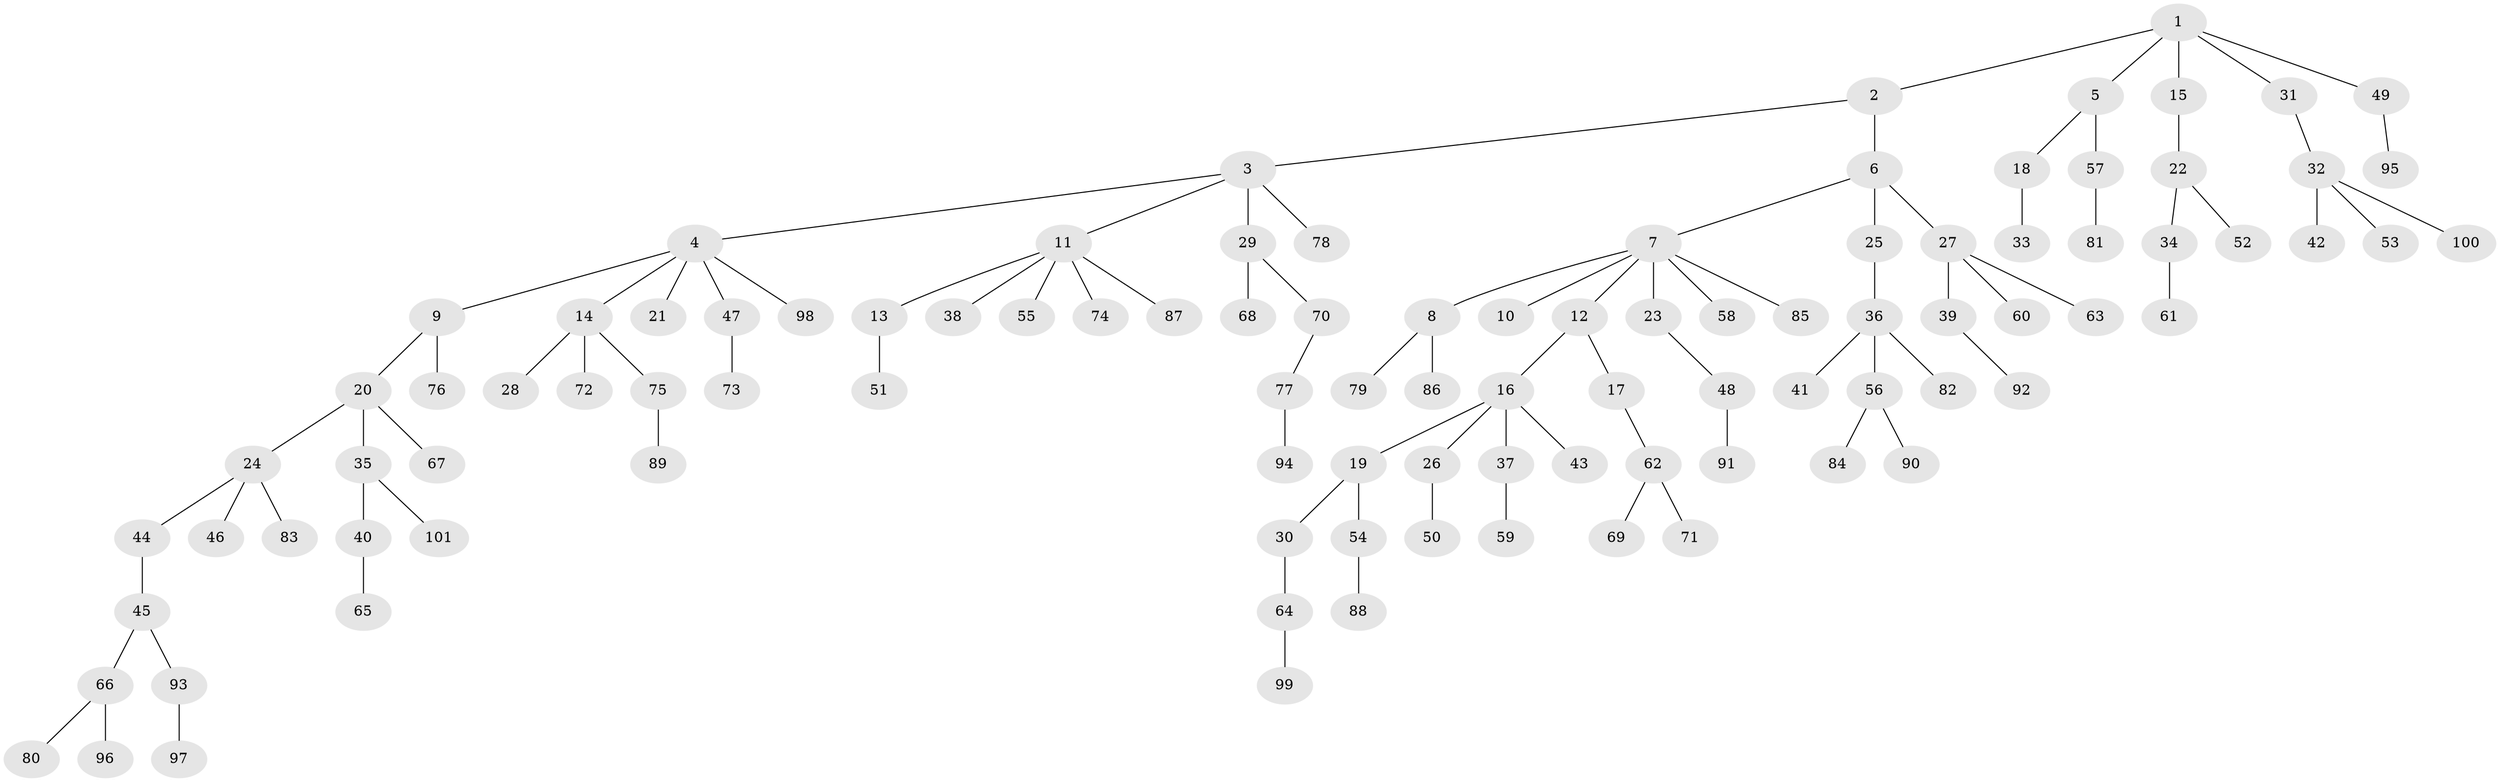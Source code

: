 // coarse degree distribution, {2: 0.1935483870967742, 1: 0.5483870967741935, 4: 0.0967741935483871, 5: 0.06451612903225806, 3: 0.0967741935483871}
// Generated by graph-tools (version 1.1) at 2025/37/03/04/25 23:37:22]
// undirected, 101 vertices, 100 edges
graph export_dot {
  node [color=gray90,style=filled];
  1;
  2;
  3;
  4;
  5;
  6;
  7;
  8;
  9;
  10;
  11;
  12;
  13;
  14;
  15;
  16;
  17;
  18;
  19;
  20;
  21;
  22;
  23;
  24;
  25;
  26;
  27;
  28;
  29;
  30;
  31;
  32;
  33;
  34;
  35;
  36;
  37;
  38;
  39;
  40;
  41;
  42;
  43;
  44;
  45;
  46;
  47;
  48;
  49;
  50;
  51;
  52;
  53;
  54;
  55;
  56;
  57;
  58;
  59;
  60;
  61;
  62;
  63;
  64;
  65;
  66;
  67;
  68;
  69;
  70;
  71;
  72;
  73;
  74;
  75;
  76;
  77;
  78;
  79;
  80;
  81;
  82;
  83;
  84;
  85;
  86;
  87;
  88;
  89;
  90;
  91;
  92;
  93;
  94;
  95;
  96;
  97;
  98;
  99;
  100;
  101;
  1 -- 2;
  1 -- 5;
  1 -- 15;
  1 -- 31;
  1 -- 49;
  2 -- 3;
  2 -- 6;
  3 -- 4;
  3 -- 11;
  3 -- 29;
  3 -- 78;
  4 -- 9;
  4 -- 14;
  4 -- 21;
  4 -- 47;
  4 -- 98;
  5 -- 18;
  5 -- 57;
  6 -- 7;
  6 -- 25;
  6 -- 27;
  7 -- 8;
  7 -- 10;
  7 -- 12;
  7 -- 23;
  7 -- 58;
  7 -- 85;
  8 -- 79;
  8 -- 86;
  9 -- 20;
  9 -- 76;
  11 -- 13;
  11 -- 38;
  11 -- 55;
  11 -- 74;
  11 -- 87;
  12 -- 16;
  12 -- 17;
  13 -- 51;
  14 -- 28;
  14 -- 72;
  14 -- 75;
  15 -- 22;
  16 -- 19;
  16 -- 26;
  16 -- 37;
  16 -- 43;
  17 -- 62;
  18 -- 33;
  19 -- 30;
  19 -- 54;
  20 -- 24;
  20 -- 35;
  20 -- 67;
  22 -- 34;
  22 -- 52;
  23 -- 48;
  24 -- 44;
  24 -- 46;
  24 -- 83;
  25 -- 36;
  26 -- 50;
  27 -- 39;
  27 -- 60;
  27 -- 63;
  29 -- 68;
  29 -- 70;
  30 -- 64;
  31 -- 32;
  32 -- 42;
  32 -- 53;
  32 -- 100;
  34 -- 61;
  35 -- 40;
  35 -- 101;
  36 -- 41;
  36 -- 56;
  36 -- 82;
  37 -- 59;
  39 -- 92;
  40 -- 65;
  44 -- 45;
  45 -- 66;
  45 -- 93;
  47 -- 73;
  48 -- 91;
  49 -- 95;
  54 -- 88;
  56 -- 84;
  56 -- 90;
  57 -- 81;
  62 -- 69;
  62 -- 71;
  64 -- 99;
  66 -- 80;
  66 -- 96;
  70 -- 77;
  75 -- 89;
  77 -- 94;
  93 -- 97;
}
